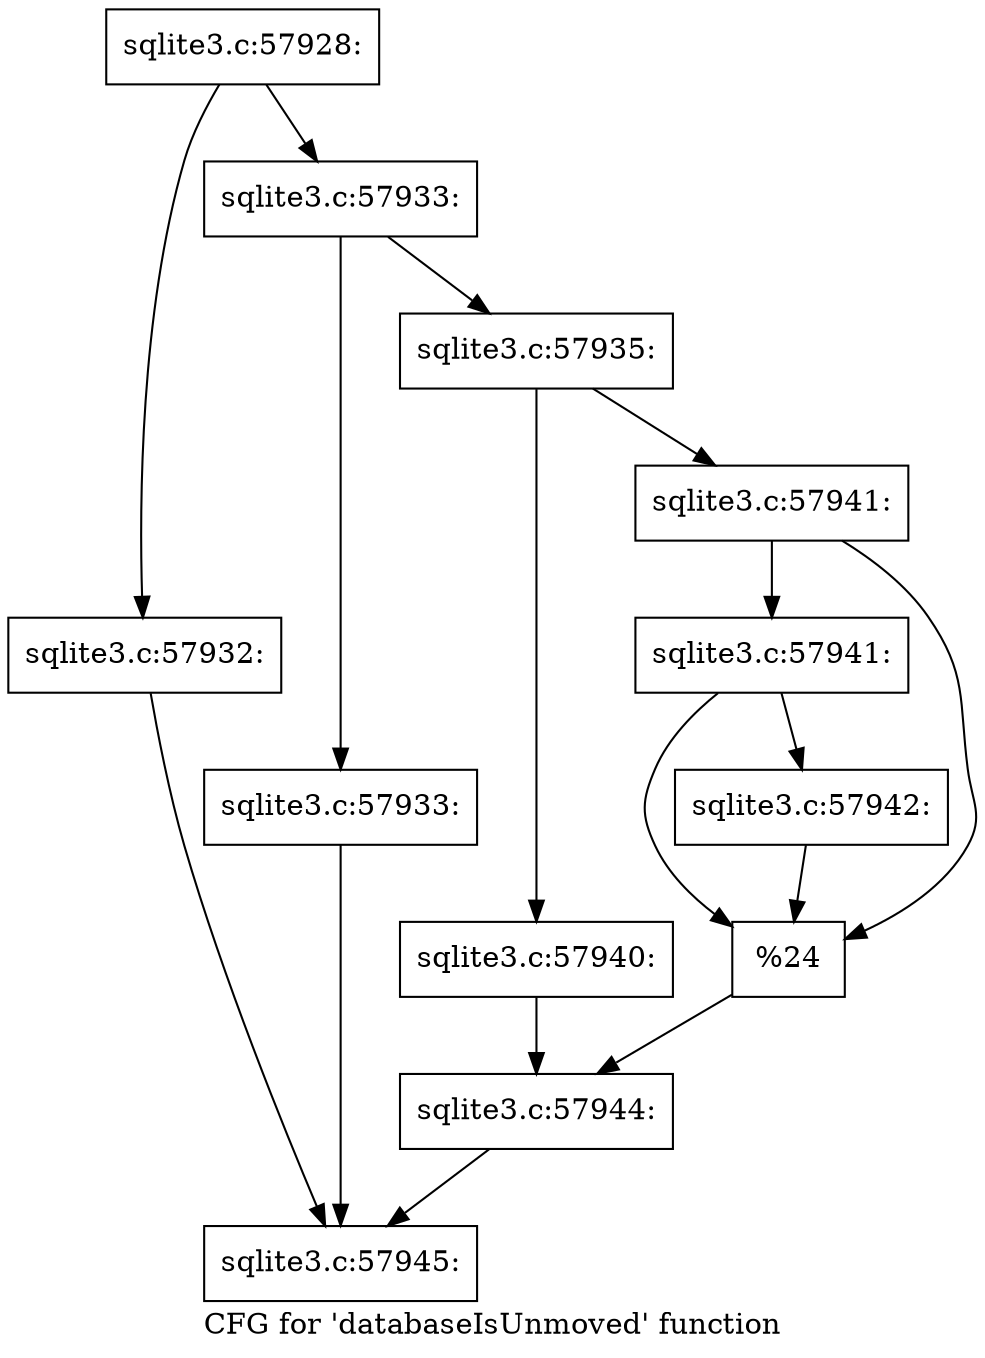 digraph "CFG for 'databaseIsUnmoved' function" {
	label="CFG for 'databaseIsUnmoved' function";

	Node0x55c0f766bed0 [shape=record,label="{sqlite3.c:57928:}"];
	Node0x55c0f766bed0 -> Node0x55c0f74cd8f0;
	Node0x55c0f766bed0 -> Node0x55c0f74cd940;
	Node0x55c0f74cd8f0 [shape=record,label="{sqlite3.c:57932:}"];
	Node0x55c0f74cd8f0 -> Node0x55c0f766c050;
	Node0x55c0f74cd940 [shape=record,label="{sqlite3.c:57933:}"];
	Node0x55c0f74cd940 -> Node0x55c0f74cddb0;
	Node0x55c0f74cd940 -> Node0x55c0f74cde00;
	Node0x55c0f74cddb0 [shape=record,label="{sqlite3.c:57933:}"];
	Node0x55c0f74cddb0 -> Node0x55c0f766c050;
	Node0x55c0f74cde00 [shape=record,label="{sqlite3.c:57935:}"];
	Node0x55c0f74cde00 -> Node0x55c0f766fe80;
	Node0x55c0f74cde00 -> Node0x55c0f766ff20;
	Node0x55c0f766fe80 [shape=record,label="{sqlite3.c:57940:}"];
	Node0x55c0f766fe80 -> Node0x55c0f766fed0;
	Node0x55c0f766ff20 [shape=record,label="{sqlite3.c:57941:}"];
	Node0x55c0f766ff20 -> Node0x55c0f7670550;
	Node0x55c0f766ff20 -> Node0x55c0f7670500;
	Node0x55c0f7670550 [shape=record,label="{sqlite3.c:57941:}"];
	Node0x55c0f7670550 -> Node0x55c0f76704b0;
	Node0x55c0f7670550 -> Node0x55c0f7670500;
	Node0x55c0f76704b0 [shape=record,label="{sqlite3.c:57942:}"];
	Node0x55c0f76704b0 -> Node0x55c0f7670500;
	Node0x55c0f7670500 [shape=record,label="{%24}"];
	Node0x55c0f7670500 -> Node0x55c0f766fed0;
	Node0x55c0f766fed0 [shape=record,label="{sqlite3.c:57944:}"];
	Node0x55c0f766fed0 -> Node0x55c0f766c050;
	Node0x55c0f766c050 [shape=record,label="{sqlite3.c:57945:}"];
}
